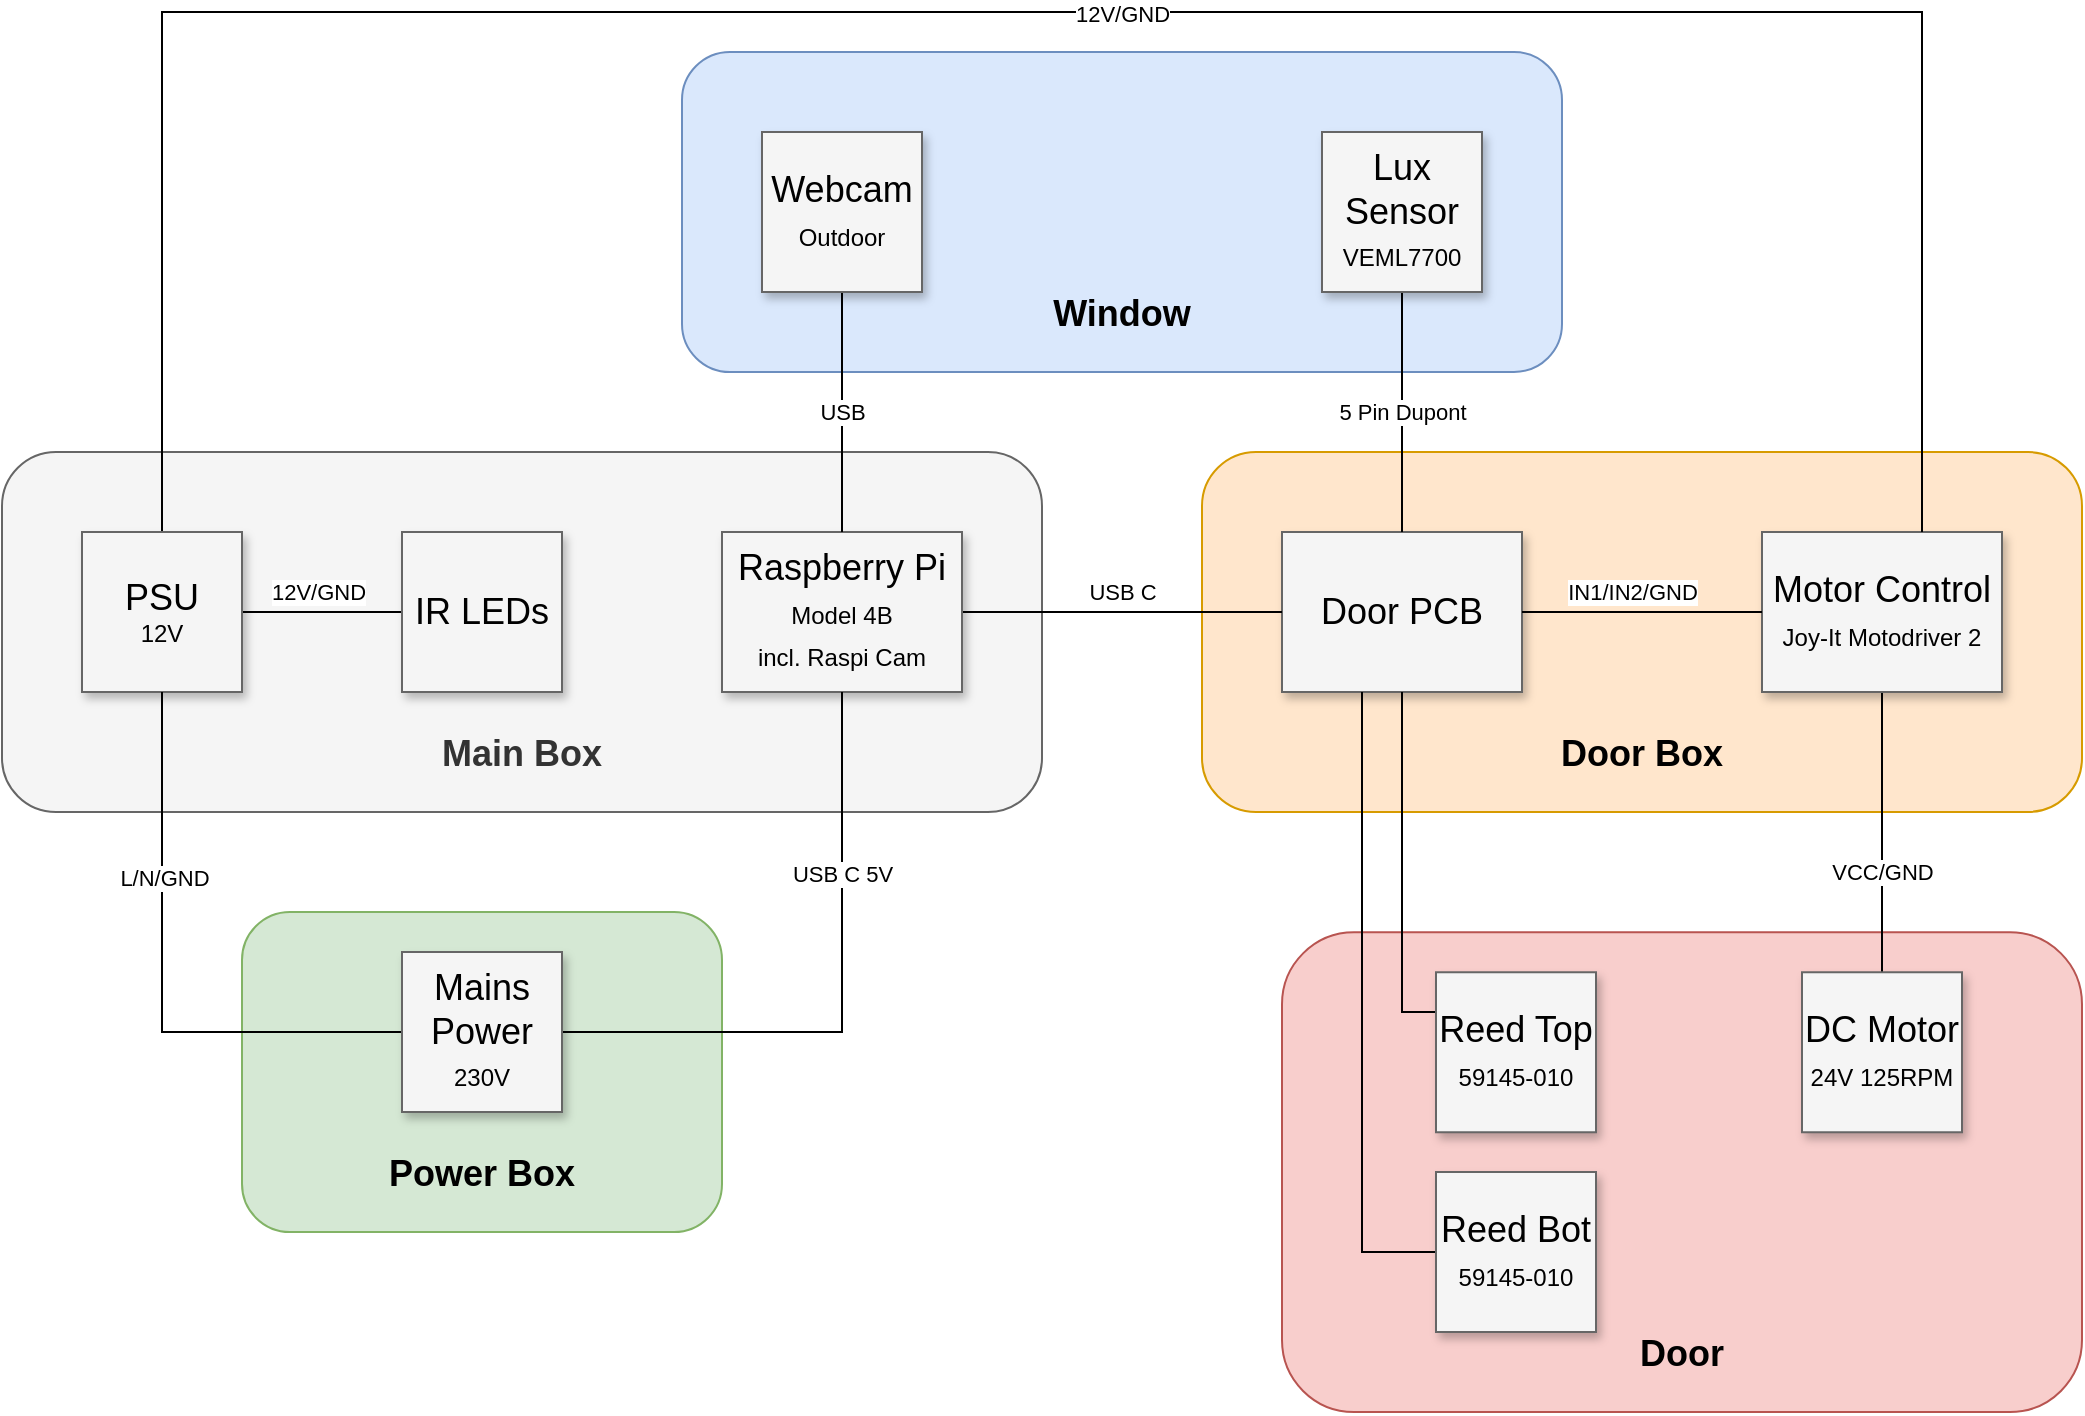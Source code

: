 <mxfile version="21.6.9" type="device">
  <diagram name="Page-1" id="90a13364-a465-7bf4-72fc-28e22215d7a0">
    <mxGraphModel dx="1782" dy="894" grid="1" gridSize="10" guides="1" tooltips="1" connect="1" arrows="1" fold="1" page="1" pageScale="1.5" pageWidth="1169" pageHeight="826" background="none" math="0" shadow="0">
      <root>
        <mxCell id="0" style=";html=1;" />
        <mxCell id="1" style=";html=1;" parent="0" />
        <mxCell id="RprzAk3IHKHoiajD3Vc9-41" value="&lt;h2&gt;Door&lt;br&gt;&lt;/h2&gt;" style="rounded=1;whiteSpace=wrap;html=1;labelPosition=center;verticalLabelPosition=middle;align=center;verticalAlign=bottom;fillColor=#f8cecc;strokeColor=#b85450;" vertex="1" parent="1">
          <mxGeometry x="760" y="600.13" width="400" height="239.87" as="geometry" />
        </mxCell>
        <mxCell id="RprzAk3IHKHoiajD3Vc9-40" value="&lt;h2&gt;Window&lt;/h2&gt;" style="rounded=1;whiteSpace=wrap;html=1;labelPosition=center;verticalLabelPosition=middle;align=center;verticalAlign=bottom;fillColor=#dae8fc;strokeColor=#6c8ebf;" vertex="1" parent="1">
          <mxGeometry x="460" y="160" width="440" height="160" as="geometry" />
        </mxCell>
        <mxCell id="RprzAk3IHKHoiajD3Vc9-20" value="&lt;h2&gt;Main Box&lt;/h2&gt;" style="rounded=1;whiteSpace=wrap;html=1;labelPosition=center;verticalLabelPosition=middle;align=center;verticalAlign=bottom;fillColor=#f5f5f5;strokeColor=#666666;fontColor=#333333;" vertex="1" parent="1">
          <mxGeometry x="120" y="360" width="520" height="180" as="geometry" />
        </mxCell>
        <mxCell id="RprzAk3IHKHoiajD3Vc9-11" value="&lt;h2&gt;Door Box&lt;/h2&gt;" style="rounded=1;whiteSpace=wrap;html=1;labelPosition=center;verticalLabelPosition=middle;align=center;verticalAlign=bottom;fillColor=#ffe6cc;strokeColor=#d79b00;" vertex="1" parent="1">
          <mxGeometry x="720" y="360" width="440" height="180" as="geometry" />
        </mxCell>
        <mxCell id="RprzAk3IHKHoiajD3Vc9-1" value="Door PCB" style="whiteSpace=wrap;html=1;shadow=1;fontSize=18;fillColor=#f5f5f5;strokeColor=#666666;" vertex="1" parent="1">
          <mxGeometry x="760" y="400" width="120" height="80" as="geometry" />
        </mxCell>
        <mxCell id="RprzAk3IHKHoiajD3Vc9-26" style="edgeStyle=orthogonalEdgeStyle;rounded=0;orthogonalLoop=1;jettySize=auto;html=1;endArrow=none;endFill=0;" edge="1" parent="1" source="RprzAk3IHKHoiajD3Vc9-2" target="RprzAk3IHKHoiajD3Vc9-1">
          <mxGeometry relative="1" as="geometry">
            <Array as="points">
              <mxPoint x="700" y="440" />
              <mxPoint x="700" y="440" />
            </Array>
          </mxGeometry>
        </mxCell>
        <mxCell id="RprzAk3IHKHoiajD3Vc9-27" value="&lt;div&gt;USB C&lt;/div&gt;" style="edgeLabel;html=1;align=center;verticalAlign=middle;resizable=0;points=[];" vertex="1" connectable="0" parent="RprzAk3IHKHoiajD3Vc9-26">
          <mxGeometry x="0.29" relative="1" as="geometry">
            <mxPoint x="-23" y="-10" as="offset" />
          </mxGeometry>
        </mxCell>
        <mxCell id="RprzAk3IHKHoiajD3Vc9-2" value="&lt;div&gt;Raspberry Pi&lt;/div&gt;&lt;div&gt;&lt;font style=&quot;font-size: 12px;&quot;&gt;Model 4B&lt;/font&gt;&lt;/div&gt;&lt;div&gt;&lt;font style=&quot;font-size: 12px;&quot;&gt;incl. Raspi Cam&lt;br&gt;&lt;/font&gt;&lt;/div&gt;" style="whiteSpace=wrap;html=1;shadow=1;fontSize=18;fillColor=#f5f5f5;strokeColor=#666666;" vertex="1" parent="1">
          <mxGeometry x="480" y="400" width="120" height="80" as="geometry" />
        </mxCell>
        <mxCell id="RprzAk3IHKHoiajD3Vc9-13" style="edgeStyle=none;rounded=0;orthogonalLoop=1;jettySize=auto;html=1;endArrow=none;endFill=0;" edge="1" parent="1" source="RprzAk3IHKHoiajD3Vc9-3" target="RprzAk3IHKHoiajD3Vc9-12">
          <mxGeometry relative="1" as="geometry" />
        </mxCell>
        <mxCell id="RprzAk3IHKHoiajD3Vc9-14" value="VCC/GND" style="edgeLabel;html=1;align=center;verticalAlign=middle;resizable=0;points=[];" vertex="1" connectable="0" parent="RprzAk3IHKHoiajD3Vc9-13">
          <mxGeometry x="0.067" y="2" relative="1" as="geometry">
            <mxPoint x="-2" y="15" as="offset" />
          </mxGeometry>
        </mxCell>
        <mxCell id="RprzAk3IHKHoiajD3Vc9-3" value="&lt;div&gt;Motor Control&lt;/div&gt;&lt;div&gt;&lt;font style=&quot;font-size: 12px;&quot;&gt;Joy-It Motodriver 2&lt;/font&gt;&lt;br&gt;&lt;/div&gt;" style="whiteSpace=wrap;html=1;shadow=1;fontSize=18;fillColor=#f5f5f5;strokeColor=#666666;" vertex="1" parent="1">
          <mxGeometry x="1000" y="400" width="120" height="80" as="geometry" />
        </mxCell>
        <mxCell id="RprzAk3IHKHoiajD3Vc9-9" style="edgeStyle=orthogonalEdgeStyle;rounded=0;orthogonalLoop=1;jettySize=auto;html=1;exitX=0.5;exitY=1;exitDx=0;exitDy=0;entryX=0.5;entryY=0;entryDx=0;entryDy=0;endArrow=none;endFill=0;" edge="1" parent="1" source="RprzAk3IHKHoiajD3Vc9-4" target="RprzAk3IHKHoiajD3Vc9-1">
          <mxGeometry relative="1" as="geometry" />
        </mxCell>
        <mxCell id="RprzAk3IHKHoiajD3Vc9-10" value="5 Pin Dupont" style="edgeLabel;html=1;align=center;verticalAlign=middle;resizable=0;points=[];" vertex="1" connectable="0" parent="RprzAk3IHKHoiajD3Vc9-9">
          <mxGeometry x="-0.1" y="1" relative="1" as="geometry">
            <mxPoint x="-1" y="6" as="offset" />
          </mxGeometry>
        </mxCell>
        <mxCell id="RprzAk3IHKHoiajD3Vc9-4" value="&lt;div&gt;Lux Sensor&lt;/div&gt;&lt;div&gt;&lt;font style=&quot;font-size: 12px;&quot;&gt;VEML7700&lt;/font&gt;&lt;br&gt;&lt;/div&gt;" style="whiteSpace=wrap;html=1;shadow=1;fontSize=18;fillColor=#f5f5f5;strokeColor=#666666;" vertex="1" parent="1">
          <mxGeometry x="780" y="200" width="80" height="80" as="geometry" />
        </mxCell>
        <mxCell id="RprzAk3IHKHoiajD3Vc9-5" value="" style="endArrow=none;html=1;rounded=0;exitX=1;exitY=0.5;exitDx=0;exitDy=0;entryX=0;entryY=0.5;entryDx=0;entryDy=0;" edge="1" parent="1" source="RprzAk3IHKHoiajD3Vc9-1" target="RprzAk3IHKHoiajD3Vc9-3">
          <mxGeometry width="50" height="50" relative="1" as="geometry">
            <mxPoint x="1160" y="460" as="sourcePoint" />
            <mxPoint x="1210" y="410" as="targetPoint" />
          </mxGeometry>
        </mxCell>
        <mxCell id="RprzAk3IHKHoiajD3Vc9-6" value="IN1/IN2/GND" style="edgeLabel;html=1;align=center;verticalAlign=middle;resizable=0;points=[];" vertex="1" connectable="0" parent="RprzAk3IHKHoiajD3Vc9-5">
          <mxGeometry x="-0.275" y="2" relative="1" as="geometry">
            <mxPoint x="11" y="-8" as="offset" />
          </mxGeometry>
        </mxCell>
        <mxCell id="RprzAk3IHKHoiajD3Vc9-12" value="&lt;div&gt;DC Motor&lt;/div&gt;&lt;div&gt;&lt;font style=&quot;font-size: 12px;&quot;&gt;24V 125RPM&lt;/font&gt;&lt;/div&gt;" style="whiteSpace=wrap;html=1;shadow=1;fontSize=18;fillColor=#f5f5f5;strokeColor=#666666;" vertex="1" parent="1">
          <mxGeometry x="1020" y="620.13" width="80" height="80" as="geometry" />
        </mxCell>
        <mxCell id="RprzAk3IHKHoiajD3Vc9-18" style="edgeStyle=orthogonalEdgeStyle;rounded=0;orthogonalLoop=1;jettySize=auto;html=1;endArrow=none;endFill=0;" edge="1" parent="1" source="RprzAk3IHKHoiajD3Vc9-15" target="RprzAk3IHKHoiajD3Vc9-1">
          <mxGeometry relative="1" as="geometry">
            <Array as="points">
              <mxPoint x="820" y="640" />
            </Array>
          </mxGeometry>
        </mxCell>
        <mxCell id="RprzAk3IHKHoiajD3Vc9-15" value="&lt;div&gt;Reed Top&lt;br&gt;&lt;/div&gt;&lt;div&gt;&lt;font style=&quot;font-size: 12px;&quot;&gt;59145-010&lt;/font&gt;&lt;br&gt;&lt;/div&gt;" style="whiteSpace=wrap;html=1;shadow=1;fontSize=18;fillColor=#f5f5f5;strokeColor=#666666;" vertex="1" parent="1">
          <mxGeometry x="837" y="620.13" width="80" height="80" as="geometry" />
        </mxCell>
        <mxCell id="RprzAk3IHKHoiajD3Vc9-19" style="edgeStyle=orthogonalEdgeStyle;rounded=0;orthogonalLoop=1;jettySize=auto;html=1;endArrow=none;endFill=0;" edge="1" parent="1" source="RprzAk3IHKHoiajD3Vc9-16" target="RprzAk3IHKHoiajD3Vc9-1">
          <mxGeometry relative="1" as="geometry">
            <Array as="points">
              <mxPoint x="800" y="760" />
            </Array>
          </mxGeometry>
        </mxCell>
        <mxCell id="RprzAk3IHKHoiajD3Vc9-16" value="&lt;div&gt;Reed Bot&lt;br&gt;&lt;/div&gt;&lt;div&gt;&lt;font style=&quot;font-size: 12px;&quot;&gt;59145-010&lt;/font&gt;&lt;br&gt;&lt;/div&gt;" style="whiteSpace=wrap;html=1;shadow=1;fontSize=18;fillColor=#f5f5f5;strokeColor=#666666;" vertex="1" parent="1">
          <mxGeometry x="837" y="720" width="80" height="80" as="geometry" />
        </mxCell>
        <mxCell id="RprzAk3IHKHoiajD3Vc9-30" style="edgeStyle=none;rounded=0;orthogonalLoop=1;jettySize=auto;html=1;endArrow=none;endFill=0;" edge="1" parent="1" source="RprzAk3IHKHoiajD3Vc9-21" target="RprzAk3IHKHoiajD3Vc9-25">
          <mxGeometry relative="1" as="geometry" />
        </mxCell>
        <mxCell id="RprzAk3IHKHoiajD3Vc9-31" value="12V/GND" style="edgeLabel;html=1;align=center;verticalAlign=middle;resizable=0;points=[];" vertex="1" connectable="0" parent="RprzAk3IHKHoiajD3Vc9-30">
          <mxGeometry x="-0.054" relative="1" as="geometry">
            <mxPoint y="-10" as="offset" />
          </mxGeometry>
        </mxCell>
        <mxCell id="RprzAk3IHKHoiajD3Vc9-38" style="edgeStyle=orthogonalEdgeStyle;rounded=0;orthogonalLoop=1;jettySize=auto;html=1;endArrow=none;endFill=0;" edge="1" parent="1" source="RprzAk3IHKHoiajD3Vc9-21" target="RprzAk3IHKHoiajD3Vc9-3">
          <mxGeometry relative="1" as="geometry">
            <Array as="points">
              <mxPoint x="200" y="140" />
              <mxPoint x="1080" y="140" />
            </Array>
          </mxGeometry>
        </mxCell>
        <mxCell id="RprzAk3IHKHoiajD3Vc9-39" value="12V/GND" style="edgeLabel;html=1;align=center;verticalAlign=middle;resizable=0;points=[];" vertex="1" connectable="0" parent="RprzAk3IHKHoiajD3Vc9-38">
          <mxGeometry x="0.632" relative="1" as="geometry">
            <mxPoint x="-400" y="-2" as="offset" />
          </mxGeometry>
        </mxCell>
        <mxCell id="RprzAk3IHKHoiajD3Vc9-21" value="&lt;div&gt;PSU&lt;br&gt;&lt;/div&gt;&lt;div style=&quot;font-size: 12px;&quot;&gt;12V&lt;br&gt;&lt;/div&gt;" style="whiteSpace=wrap;html=1;shadow=1;fontSize=18;fillColor=#f5f5f5;strokeColor=#666666;" vertex="1" parent="1">
          <mxGeometry x="160" y="400" width="80" height="80" as="geometry" />
        </mxCell>
        <mxCell id="RprzAk3IHKHoiajD3Vc9-23" style="edgeStyle=none;rounded=0;orthogonalLoop=1;jettySize=auto;html=1;endArrow=none;endFill=0;" edge="1" parent="1" source="RprzAk3IHKHoiajD3Vc9-22" target="RprzAk3IHKHoiajD3Vc9-2">
          <mxGeometry relative="1" as="geometry" />
        </mxCell>
        <mxCell id="RprzAk3IHKHoiajD3Vc9-29" value="USB" style="edgeLabel;html=1;align=center;verticalAlign=middle;resizable=0;points=[];" vertex="1" connectable="0" parent="RprzAk3IHKHoiajD3Vc9-23">
          <mxGeometry x="-0.283" y="1" relative="1" as="geometry">
            <mxPoint x="-1" y="17" as="offset" />
          </mxGeometry>
        </mxCell>
        <mxCell id="RprzAk3IHKHoiajD3Vc9-22" value="&lt;div&gt;Webcam&lt;/div&gt;&lt;div&gt;&lt;font style=&quot;font-size: 12px;&quot;&gt;Outdoor&lt;/font&gt;&lt;br&gt;&lt;/div&gt;" style="whiteSpace=wrap;html=1;shadow=1;fontSize=18;fillColor=#f5f5f5;strokeColor=#666666;" vertex="1" parent="1">
          <mxGeometry x="500" y="200" width="80" height="80" as="geometry" />
        </mxCell>
        <mxCell id="RprzAk3IHKHoiajD3Vc9-25" value="&lt;div&gt;IR LEDs&lt;br&gt;&lt;/div&gt;" style="whiteSpace=wrap;html=1;shadow=1;fontSize=18;fillColor=#f5f5f5;strokeColor=#666666;" vertex="1" parent="1">
          <mxGeometry x="320" y="400" width="80" height="80" as="geometry" />
        </mxCell>
        <mxCell id="RprzAk3IHKHoiajD3Vc9-28" value="&lt;h2&gt;Power Box&lt;/h2&gt;" style="rounded=1;whiteSpace=wrap;html=1;labelPosition=center;verticalLabelPosition=middle;align=center;verticalAlign=bottom;fillColor=#d5e8d4;strokeColor=#82b366;" vertex="1" parent="1">
          <mxGeometry x="240" y="590" width="240" height="160" as="geometry" />
        </mxCell>
        <mxCell id="RprzAk3IHKHoiajD3Vc9-33" style="edgeStyle=orthogonalEdgeStyle;rounded=0;orthogonalLoop=1;jettySize=auto;html=1;endArrow=none;endFill=0;" edge="1" parent="1" source="RprzAk3IHKHoiajD3Vc9-32" target="RprzAk3IHKHoiajD3Vc9-2">
          <mxGeometry relative="1" as="geometry" />
        </mxCell>
        <mxCell id="RprzAk3IHKHoiajD3Vc9-34" value="USB C 5V" style="edgeLabel;html=1;align=center;verticalAlign=middle;resizable=0;points=[];" vertex="1" connectable="0" parent="RprzAk3IHKHoiajD3Vc9-33">
          <mxGeometry x="0.32" y="-1" relative="1" as="geometry">
            <mxPoint x="-1" y="-15" as="offset" />
          </mxGeometry>
        </mxCell>
        <mxCell id="RprzAk3IHKHoiajD3Vc9-35" style="edgeStyle=orthogonalEdgeStyle;rounded=0;orthogonalLoop=1;jettySize=auto;html=1;endArrow=none;endFill=0;" edge="1" parent="1" source="RprzAk3IHKHoiajD3Vc9-32" target="RprzAk3IHKHoiajD3Vc9-21">
          <mxGeometry relative="1" as="geometry" />
        </mxCell>
        <mxCell id="RprzAk3IHKHoiajD3Vc9-37" value="L/N/GND" style="edgeLabel;html=1;align=center;verticalAlign=middle;resizable=0;points=[];" vertex="1" connectable="0" parent="RprzAk3IHKHoiajD3Vc9-35">
          <mxGeometry x="0.361" y="-1" relative="1" as="geometry">
            <mxPoint as="offset" />
          </mxGeometry>
        </mxCell>
        <mxCell id="RprzAk3IHKHoiajD3Vc9-32" value="&lt;div&gt;Mains Power&lt;/div&gt;&lt;div&gt;&lt;font style=&quot;font-size: 12px;&quot;&gt;230V&lt;/font&gt;&lt;br&gt;&lt;/div&gt;" style="whiteSpace=wrap;html=1;shadow=1;fontSize=18;fillColor=#f5f5f5;strokeColor=#666666;" vertex="1" parent="1">
          <mxGeometry x="320" y="610" width="80" height="80" as="geometry" />
        </mxCell>
      </root>
    </mxGraphModel>
  </diagram>
</mxfile>
